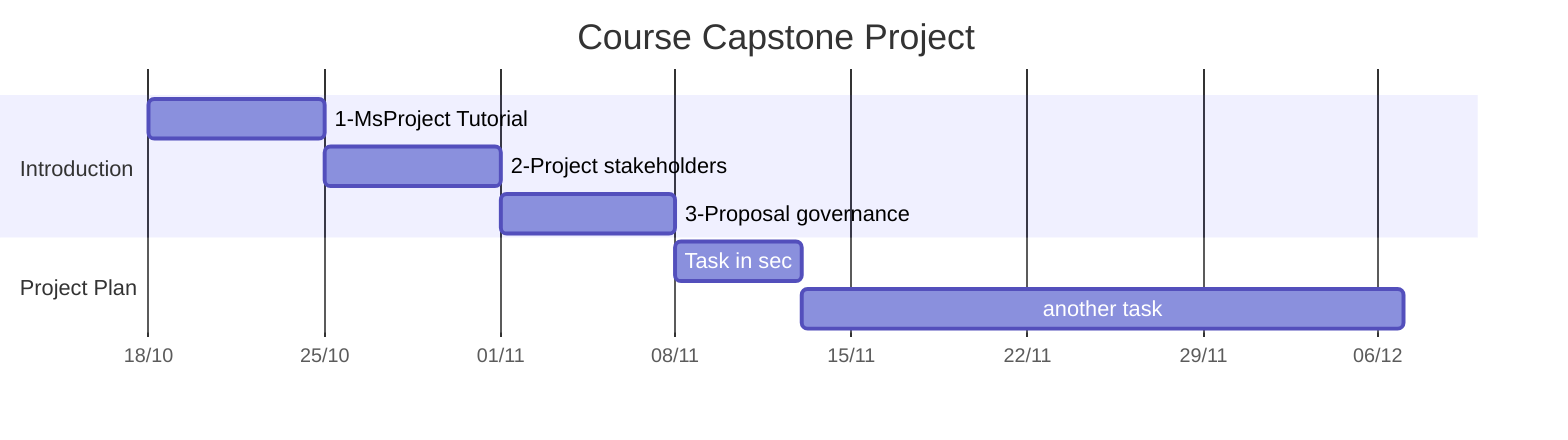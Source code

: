 gantt
    title Course Capstone Project
    dateFormat  DD/MM
    axisFormat  %d/%m
    section Introduction
        1-MsProject Tutorial : c1, 18/10, 7d
        2-Project stakeholders :c2, after c1  , 7d
        3-Proposal governance :c3, after c2, 7d

    section Project Plan
        Task in sec      :c4, after c3  , 5d
        another task      : 24d